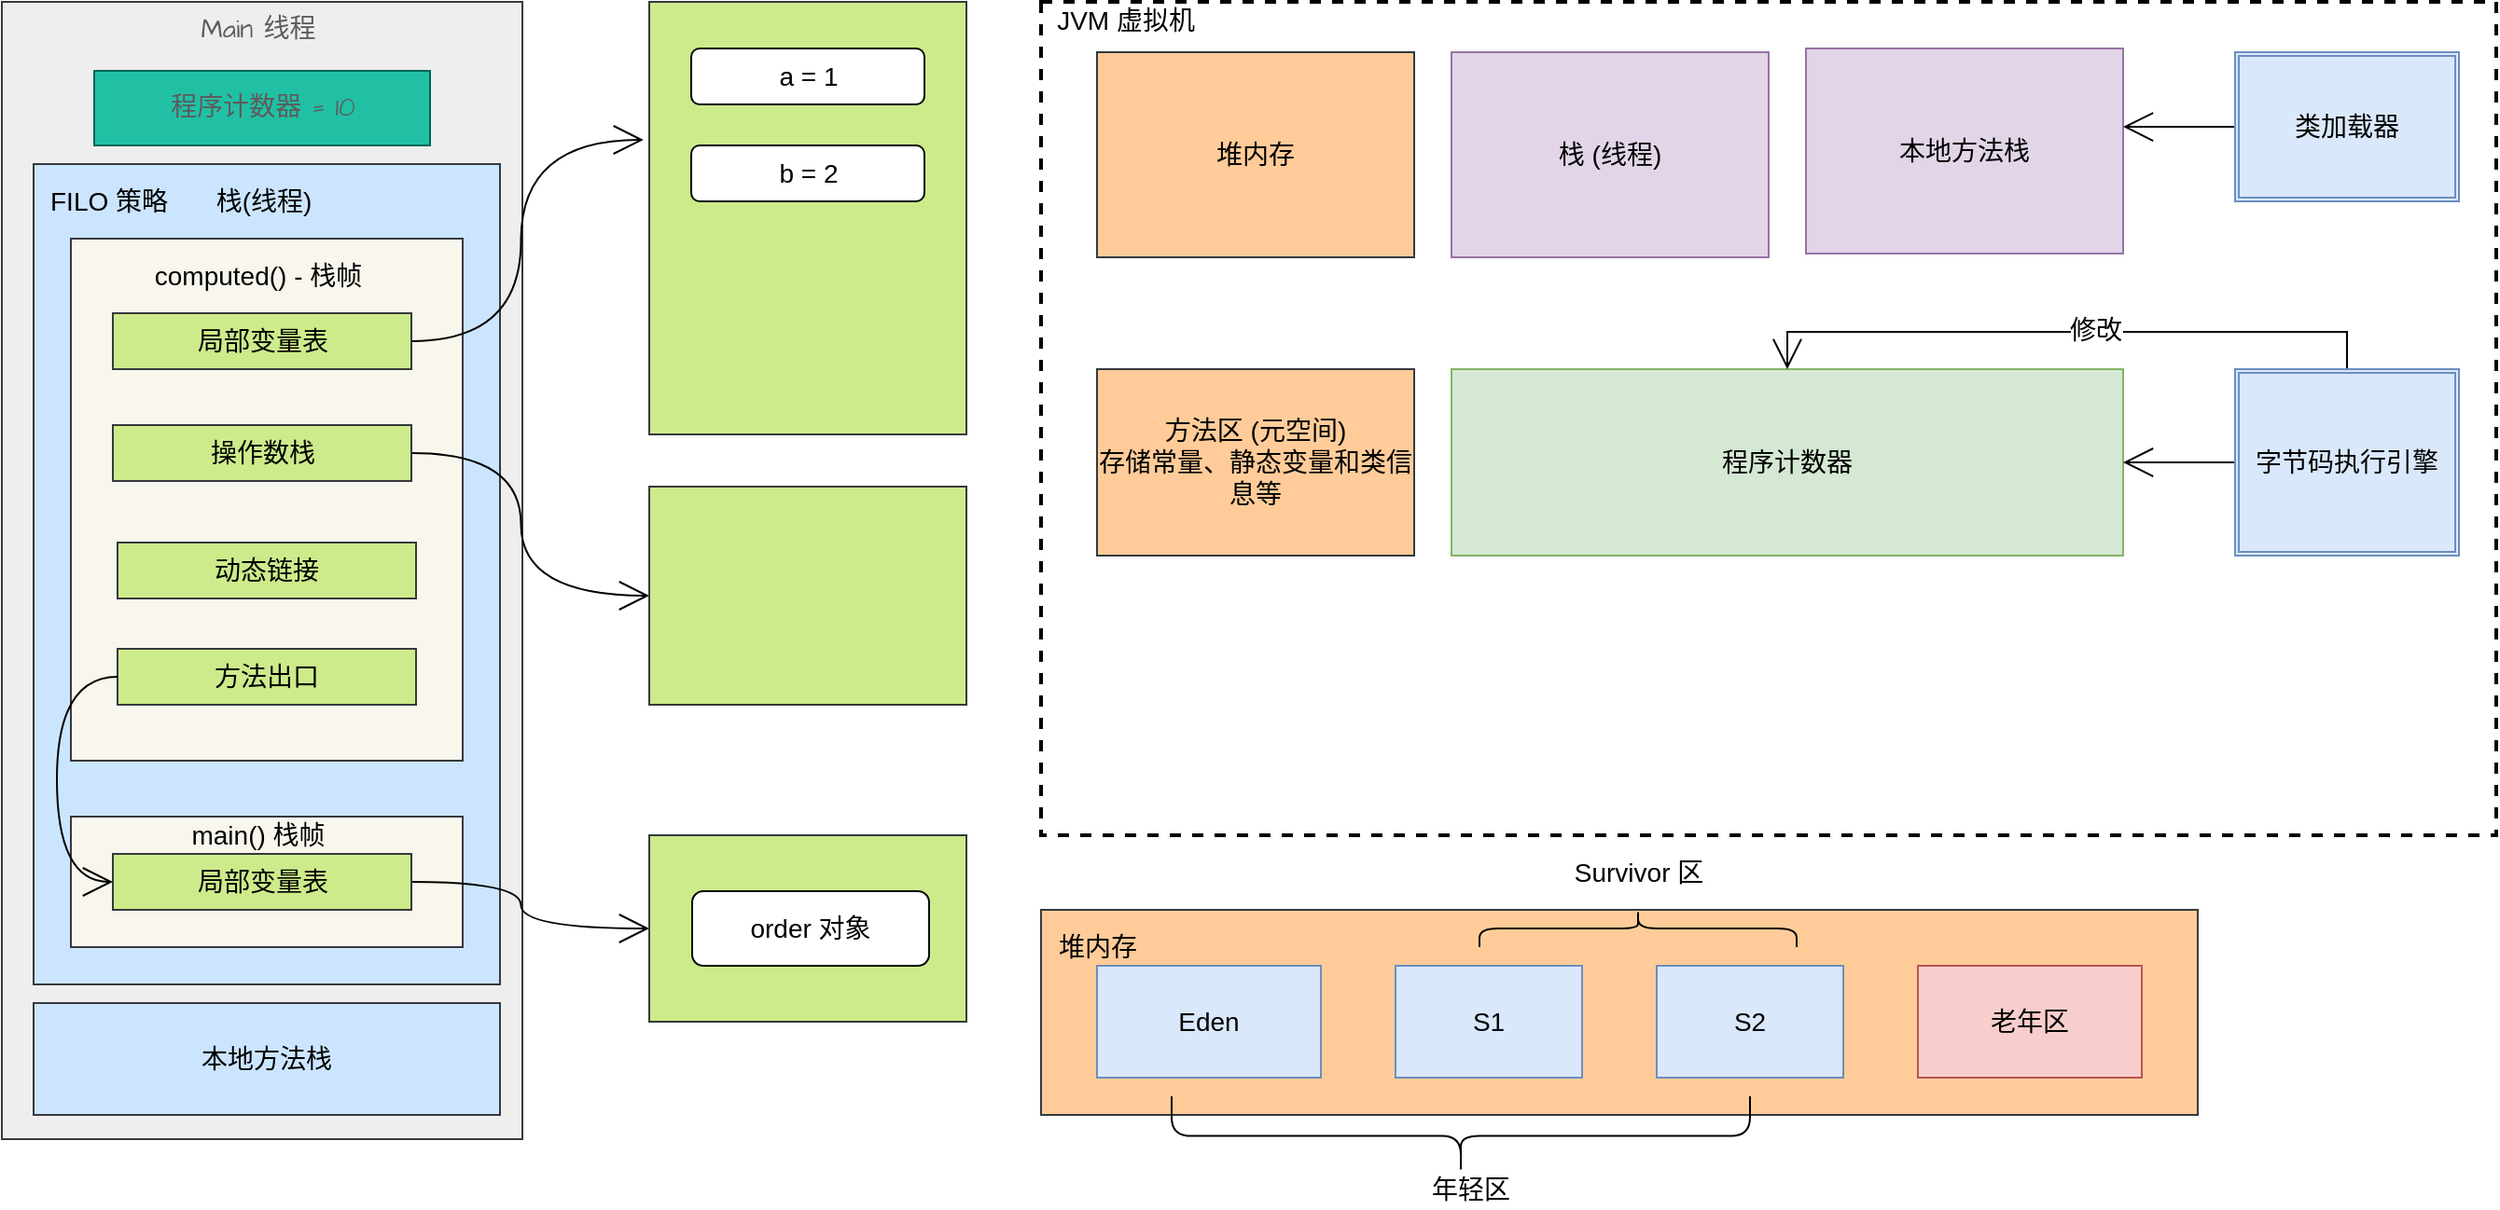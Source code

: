 <mxfile version="16.2.7" type="github">
  <diagram id="ayXwuYhm25OcpR_I-w7o" name="第 1 页">
    <mxGraphModel dx="2286" dy="1343" grid="1" gridSize="10" guides="1" tooltips="1" connect="1" arrows="1" fold="1" page="0" pageScale="1" pageWidth="827" pageHeight="1169" math="0" shadow="0">
      <root>
        <mxCell id="0" />
        <mxCell id="1" parent="0" />
        <mxCell id="jA081PHKY-Br7xbYG0jW-2" value="" style="rounded=0;whiteSpace=wrap;html=1;hachureGap=4;fillColor=#eeeeee;strokeColor=#36393d;" vertex="1" parent="1">
          <mxGeometry x="-327" y="-357" width="279" height="610" as="geometry" />
        </mxCell>
        <mxCell id="jA081PHKY-Br7xbYG0jW-3" value="Main 线程" style="text;html=1;align=center;verticalAlign=middle;resizable=0;points=[];autosize=1;strokeColor=none;fillColor=none;hachureGap=4;fontFamily=Architects Daughter;fontSource=https%3A%2F%2Ffonts.googleapis.com%2Fcss%3Ffamily%3DArchitects%2BDaughter;fontSize=14;fontColor=#5C5C5C;rounded=0;" vertex="1" parent="1">
          <mxGeometry x="-230" y="-352" width="80" height="20" as="geometry" />
        </mxCell>
        <mxCell id="jA081PHKY-Br7xbYG0jW-4" value="程序计数器 = 10" style="rounded=0;whiteSpace=wrap;html=1;hachureGap=4;fontFamily=Architects Daughter;fontSource=https%3A%2F%2Ffonts.googleapis.com%2Fcss%3Ffamily%3DArchitects%2BDaughter;fontSize=14;fillColor=#21C0A5;strokeColor=#006658;fontColor=#5C5C5C;" vertex="1" parent="1">
          <mxGeometry x="-277.5" y="-320" width="180" height="40" as="geometry" />
        </mxCell>
        <mxCell id="jA081PHKY-Br7xbYG0jW-5" value="" style="rounded=0;whiteSpace=wrap;html=1;hachureGap=4;fontSize=16;fillColor=#cce5ff;strokeColor=#36393d;" vertex="1" parent="1">
          <mxGeometry x="-310" y="-270" width="250" height="440" as="geometry" />
        </mxCell>
        <mxCell id="jA081PHKY-Br7xbYG0jW-6" value="本地方法栈" style="rounded=0;whiteSpace=wrap;html=1;hachureGap=4;fontSize=14;fillColor=#cce5ff;strokeColor=#36393d;" vertex="1" parent="1">
          <mxGeometry x="-310" y="180" width="250" height="60" as="geometry" />
        </mxCell>
        <mxCell id="jA081PHKY-Br7xbYG0jW-7" value="" style="rounded=0;whiteSpace=wrap;html=1;hachureGap=4;fontFamily=Helvetica;fontSize=14;strokeColor=#36393d;fillColor=#f9f7ed;" vertex="1" parent="1">
          <mxGeometry x="-290" y="-230" width="210" height="280" as="geometry" />
        </mxCell>
        <mxCell id="jA081PHKY-Br7xbYG0jW-8" value="computed() - 栈帧" style="text;html=1;align=center;verticalAlign=middle;resizable=0;points=[];autosize=1;strokeColor=none;fillColor=none;rounded=0;hachureGap=4;fontFamily=Helvetica;fontSize=14;fontColor=default;" vertex="1" parent="1">
          <mxGeometry x="-255" y="-220" width="130" height="20" as="geometry" />
        </mxCell>
        <mxCell id="jA081PHKY-Br7xbYG0jW-9" value="栈(线程)" style="text;html=1;align=center;verticalAlign=middle;resizable=0;points=[];autosize=1;strokeColor=none;fillColor=none;rounded=0;hachureGap=4;fontFamily=Helvetica;fontSize=14;fontColor=default;" vertex="1" parent="1">
          <mxGeometry x="-222.5" y="-260" width="70" height="20" as="geometry" />
        </mxCell>
        <mxCell id="jA081PHKY-Br7xbYG0jW-10" value="FILO 策略" style="text;html=1;align=center;verticalAlign=middle;resizable=0;points=[];autosize=1;strokeColor=none;fillColor=none;rounded=0;hachureGap=4;fontFamily=Helvetica;fontSize=14;fontColor=default;" vertex="1" parent="1">
          <mxGeometry x="-310" y="-260" width="80" height="20" as="geometry" />
        </mxCell>
        <mxCell id="jA081PHKY-Br7xbYG0jW-19" style="edgeStyle=orthogonalEdgeStyle;curved=1;orthogonalLoop=1;jettySize=auto;html=1;exitX=1;exitY=0.5;exitDx=0;exitDy=0;entryX=-0.018;entryY=0.319;entryDx=0;entryDy=0;entryPerimeter=0;fontFamily=Helvetica;fontSize=14;fontColor=default;endArrow=open;startSize=14;endSize=14;sourcePerimeterSpacing=8;targetPerimeterSpacing=8;" edge="1" parent="1" source="jA081PHKY-Br7xbYG0jW-11" target="jA081PHKY-Br7xbYG0jW-18">
          <mxGeometry relative="1" as="geometry" />
        </mxCell>
        <mxCell id="jA081PHKY-Br7xbYG0jW-11" value="局部变量表" style="rounded=0;whiteSpace=wrap;html=1;hachureGap=4;fontFamily=Helvetica;fontSize=14;strokeColor=#36393d;fillColor=#cdeb8b;" vertex="1" parent="1">
          <mxGeometry x="-267.5" y="-190" width="160" height="30" as="geometry" />
        </mxCell>
        <mxCell id="jA081PHKY-Br7xbYG0jW-21" style="edgeStyle=orthogonalEdgeStyle;shape=connector;curved=1;rounded=1;orthogonalLoop=1;jettySize=auto;html=1;exitX=1;exitY=0.5;exitDx=0;exitDy=0;entryX=0;entryY=0.5;entryDx=0;entryDy=0;labelBackgroundColor=default;fontFamily=Helvetica;fontSize=14;fontColor=default;endArrow=open;startSize=14;endSize=14;sourcePerimeterSpacing=8;targetPerimeterSpacing=8;strokeColor=default;" edge="1" parent="1" source="jA081PHKY-Br7xbYG0jW-12" target="jA081PHKY-Br7xbYG0jW-20">
          <mxGeometry relative="1" as="geometry" />
        </mxCell>
        <mxCell id="jA081PHKY-Br7xbYG0jW-12" value="操作数栈" style="rounded=0;whiteSpace=wrap;html=1;hachureGap=4;fontFamily=Helvetica;fontSize=14;strokeColor=#36393d;fillColor=#cdeb8b;" vertex="1" parent="1">
          <mxGeometry x="-267.5" y="-130" width="160" height="30" as="geometry" />
        </mxCell>
        <mxCell id="jA081PHKY-Br7xbYG0jW-13" value="动态链接" style="rounded=0;whiteSpace=wrap;html=1;hachureGap=4;fontFamily=Helvetica;fontSize=14;strokeColor=#36393d;fillColor=#cdeb8b;" vertex="1" parent="1">
          <mxGeometry x="-265" y="-67" width="160" height="30" as="geometry" />
        </mxCell>
        <mxCell id="jA081PHKY-Br7xbYG0jW-14" value="方法出口" style="rounded=0;whiteSpace=wrap;html=1;hachureGap=4;fontFamily=Helvetica;fontSize=14;strokeColor=#36393d;fillColor=#cdeb8b;" vertex="1" parent="1">
          <mxGeometry x="-265" y="-10" width="160" height="30" as="geometry" />
        </mxCell>
        <mxCell id="jA081PHKY-Br7xbYG0jW-15" value="" style="rounded=0;whiteSpace=wrap;html=1;hachureGap=4;fontFamily=Helvetica;fontSize=14;strokeColor=#36393d;fillColor=#f9f7ed;" vertex="1" parent="1">
          <mxGeometry x="-290" y="80" width="210" height="70" as="geometry" />
        </mxCell>
        <mxCell id="jA081PHKY-Br7xbYG0jW-16" value="main() 栈帧" style="text;html=1;align=center;verticalAlign=middle;resizable=0;points=[];autosize=1;strokeColor=none;fillColor=none;rounded=0;hachureGap=4;fontFamily=Helvetica;fontSize=14;fontColor=default;" vertex="1" parent="1">
          <mxGeometry x="-235" y="80" width="90" height="20" as="geometry" />
        </mxCell>
        <mxCell id="jA081PHKY-Br7xbYG0jW-23" style="edgeStyle=orthogonalEdgeStyle;shape=connector;curved=1;rounded=1;orthogonalLoop=1;jettySize=auto;html=1;exitX=1;exitY=0.5;exitDx=0;exitDy=0;entryX=0;entryY=0.5;entryDx=0;entryDy=0;labelBackgroundColor=default;fontFamily=Helvetica;fontSize=14;fontColor=default;endArrow=open;startSize=14;endSize=14;sourcePerimeterSpacing=8;targetPerimeterSpacing=8;strokeColor=default;" edge="1" parent="1" source="jA081PHKY-Br7xbYG0jW-17" target="jA081PHKY-Br7xbYG0jW-22">
          <mxGeometry relative="1" as="geometry" />
        </mxCell>
        <mxCell id="jA081PHKY-Br7xbYG0jW-17" value="局部变量表" style="rounded=0;whiteSpace=wrap;html=1;hachureGap=4;fontFamily=Helvetica;fontSize=14;strokeColor=#36393d;fillColor=#cdeb8b;" vertex="1" parent="1">
          <mxGeometry x="-267.5" y="100" width="160" height="30" as="geometry" />
        </mxCell>
        <mxCell id="jA081PHKY-Br7xbYG0jW-18" value="" style="rounded=0;whiteSpace=wrap;html=1;hachureGap=4;fontFamily=Helvetica;fontSize=14;strokeColor=#36393d;fillColor=#cdeb8b;" vertex="1" parent="1">
          <mxGeometry x="20" y="-357" width="170" height="232" as="geometry" />
        </mxCell>
        <mxCell id="jA081PHKY-Br7xbYG0jW-20" value="" style="rounded=0;whiteSpace=wrap;html=1;hachureGap=4;fontFamily=Helvetica;fontSize=14;strokeColor=#36393d;fillColor=#cdeb8b;" vertex="1" parent="1">
          <mxGeometry x="20" y="-97" width="170" height="117" as="geometry" />
        </mxCell>
        <mxCell id="jA081PHKY-Br7xbYG0jW-22" value="" style="rounded=0;whiteSpace=wrap;html=1;hachureGap=4;fontFamily=Helvetica;fontSize=14;strokeColor=#36393d;fillColor=#cdeb8b;" vertex="1" parent="1">
          <mxGeometry x="20" y="90" width="170" height="100" as="geometry" />
        </mxCell>
        <mxCell id="jA081PHKY-Br7xbYG0jW-24" value="" style="rounded=0;whiteSpace=wrap;html=1;hachureGap=4;fontFamily=Helvetica;fontSize=14;fontColor=default;strokeColor=default;fillColor=default;dashed=1;strokeWidth=2;" vertex="1" parent="1">
          <mxGeometry x="230" y="-357" width="780" height="447" as="geometry" />
        </mxCell>
        <mxCell id="jA081PHKY-Br7xbYG0jW-26" value="a = 1" style="rounded=1;whiteSpace=wrap;html=1;hachureGap=4;fontFamily=Helvetica;fontSize=14;fontColor=default;strokeColor=default;strokeWidth=1;fillColor=default;" vertex="1" parent="1">
          <mxGeometry x="42.5" y="-332" width="125" height="30" as="geometry" />
        </mxCell>
        <mxCell id="jA081PHKY-Br7xbYG0jW-27" value="b = 2" style="rounded=1;whiteSpace=wrap;html=1;hachureGap=4;fontFamily=Helvetica;fontSize=14;fontColor=default;strokeColor=default;strokeWidth=1;fillColor=default;" vertex="1" parent="1">
          <mxGeometry x="42.5" y="-280" width="125" height="30" as="geometry" />
        </mxCell>
        <mxCell id="jA081PHKY-Br7xbYG0jW-28" value="order 对象" style="rounded=1;whiteSpace=wrap;html=1;hachureGap=4;fontFamily=Helvetica;fontSize=14;fontColor=default;strokeColor=default;strokeWidth=1;fillColor=default;" vertex="1" parent="1">
          <mxGeometry x="43" y="120" width="127" height="40" as="geometry" />
        </mxCell>
        <mxCell id="jA081PHKY-Br7xbYG0jW-29" style="edgeStyle=orthogonalEdgeStyle;shape=connector;curved=1;rounded=1;orthogonalLoop=1;jettySize=auto;html=1;exitX=0;exitY=0.5;exitDx=0;exitDy=0;entryX=0;entryY=0.5;entryDx=0;entryDy=0;labelBackgroundColor=default;fontFamily=Helvetica;fontSize=14;fontColor=default;endArrow=open;startSize=14;endSize=14;sourcePerimeterSpacing=8;targetPerimeterSpacing=8;strokeColor=default;" edge="1" parent="1" source="jA081PHKY-Br7xbYG0jW-14" target="jA081PHKY-Br7xbYG0jW-17">
          <mxGeometry relative="1" as="geometry" />
        </mxCell>
        <mxCell id="jA081PHKY-Br7xbYG0jW-30" value="堆内存" style="rounded=0;whiteSpace=wrap;html=1;hachureGap=4;fontFamily=Helvetica;fontSize=14;strokeColor=#36393d;strokeWidth=1;fillColor=#ffcc99;" vertex="1" parent="1">
          <mxGeometry x="260" y="-330" width="170" height="110" as="geometry" />
        </mxCell>
        <mxCell id="jA081PHKY-Br7xbYG0jW-31" value="栈 (线程)" style="rounded=0;whiteSpace=wrap;html=1;hachureGap=4;fontFamily=Helvetica;fontSize=14;strokeColor=#9673a6;strokeWidth=1;fillColor=#e1d5e7;" vertex="1" parent="1">
          <mxGeometry x="450" y="-330" width="170" height="110" as="geometry" />
        </mxCell>
        <mxCell id="jA081PHKY-Br7xbYG0jW-32" value="本地方法栈" style="rounded=0;whiteSpace=wrap;html=1;hachureGap=4;fontFamily=Helvetica;fontSize=14;strokeColor=#9673a6;strokeWidth=1;fillColor=#e1d5e7;" vertex="1" parent="1">
          <mxGeometry x="640" y="-332" width="170" height="110" as="geometry" />
        </mxCell>
        <mxCell id="jA081PHKY-Br7xbYG0jW-33" value="程序计数器" style="rounded=0;whiteSpace=wrap;html=1;hachureGap=4;fontFamily=Helvetica;fontSize=14;strokeColor=#82b366;strokeWidth=1;fillColor=#d5e8d4;" vertex="1" parent="1">
          <mxGeometry x="450" y="-160" width="360" height="100" as="geometry" />
        </mxCell>
        <mxCell id="jA081PHKY-Br7xbYG0jW-34" value="方法区 (元空间)&lt;br&gt;存储常量、静态变量和类信息等" style="rounded=0;whiteSpace=wrap;html=1;hachureGap=4;fontFamily=Helvetica;fontSize=14;strokeColor=#36393d;strokeWidth=1;fillColor=#ffcc99;" vertex="1" parent="1">
          <mxGeometry x="260" y="-160" width="170" height="100" as="geometry" />
        </mxCell>
        <mxCell id="jA081PHKY-Br7xbYG0jW-35" value="" style="rounded=0;whiteSpace=wrap;html=1;hachureGap=4;fontFamily=Helvetica;fontSize=14;strokeColor=#36393d;strokeWidth=1;fillColor=#ffcc99;" vertex="1" parent="1">
          <mxGeometry x="230" y="130" width="620" height="110" as="geometry" />
        </mxCell>
        <mxCell id="jA081PHKY-Br7xbYG0jW-36" value="堆内存" style="text;html=1;align=center;verticalAlign=middle;resizable=0;points=[];autosize=1;strokeColor=none;fillColor=none;rounded=0;hachureGap=4;fontFamily=Helvetica;fontSize=14;fontColor=default;" vertex="1" parent="1">
          <mxGeometry x="230" y="140" width="60" height="20" as="geometry" />
        </mxCell>
        <mxCell id="jA081PHKY-Br7xbYG0jW-37" value="Eden" style="rounded=0;whiteSpace=wrap;html=1;hachureGap=4;fontFamily=Helvetica;fontSize=14;strokeColor=#6c8ebf;strokeWidth=1;fillColor=#dae8fc;" vertex="1" parent="1">
          <mxGeometry x="260" y="160" width="120" height="60" as="geometry" />
        </mxCell>
        <mxCell id="jA081PHKY-Br7xbYG0jW-38" value="S1" style="rounded=0;whiteSpace=wrap;html=1;hachureGap=4;fontFamily=Helvetica;fontSize=14;strokeColor=#6c8ebf;strokeWidth=1;fillColor=#dae8fc;" vertex="1" parent="1">
          <mxGeometry x="420" y="160" width="100" height="60" as="geometry" />
        </mxCell>
        <mxCell id="jA081PHKY-Br7xbYG0jW-39" value="S2" style="rounded=0;whiteSpace=wrap;html=1;hachureGap=4;fontFamily=Helvetica;fontSize=14;strokeColor=#6c8ebf;strokeWidth=1;fillColor=#dae8fc;" vertex="1" parent="1">
          <mxGeometry x="560" y="160" width="100" height="60" as="geometry" />
        </mxCell>
        <mxCell id="jA081PHKY-Br7xbYG0jW-40" value="老年区" style="rounded=0;whiteSpace=wrap;html=1;hachureGap=4;fontFamily=Helvetica;fontSize=14;strokeColor=#b85450;strokeWidth=1;fillColor=#f8cecc;" vertex="1" parent="1">
          <mxGeometry x="700" y="160" width="120" height="60" as="geometry" />
        </mxCell>
        <mxCell id="jA081PHKY-Br7xbYG0jW-41" value="" style="shape=curlyBracket;whiteSpace=wrap;html=1;rounded=1;hachureGap=4;fontFamily=Helvetica;fontSize=14;fontColor=default;strokeColor=default;strokeWidth=1;fillColor=default;rotation=-90;size=0.5;" vertex="1" parent="1">
          <mxGeometry x="433.75" y="96.25" width="42.5" height="310" as="geometry" />
        </mxCell>
        <mxCell id="jA081PHKY-Br7xbYG0jW-42" value="年轻区" style="text;html=1;align=center;verticalAlign=middle;resizable=0;points=[];autosize=1;strokeColor=none;fillColor=none;rounded=0;hachureGap=4;fontFamily=Helvetica;fontSize=14;fontColor=default;" vertex="1" parent="1">
          <mxGeometry x="430" y="270" width="60" height="20" as="geometry" />
        </mxCell>
        <mxCell id="jA081PHKY-Br7xbYG0jW-44" value="" style="shape=curlyBracket;whiteSpace=wrap;html=1;rounded=1;hachureGap=4;fontFamily=Helvetica;fontSize=14;fontColor=default;strokeColor=default;strokeWidth=1;fillColor=default;rotation=90;" vertex="1" parent="1">
          <mxGeometry x="540" y="55" width="20" height="170" as="geometry" />
        </mxCell>
        <mxCell id="jA081PHKY-Br7xbYG0jW-45" value="Survivor 区" style="text;html=1;align=center;verticalAlign=middle;resizable=0;points=[];autosize=1;strokeColor=none;fillColor=none;rounded=0;hachureGap=4;fontFamily=Helvetica;fontSize=14;fontColor=default;" vertex="1" parent="1">
          <mxGeometry x="510" y="100" width="80" height="20" as="geometry" />
        </mxCell>
        <mxCell id="jA081PHKY-Br7xbYG0jW-49" style="edgeStyle=orthogonalEdgeStyle;shape=connector;curved=1;rounded=1;orthogonalLoop=1;jettySize=auto;html=1;exitX=0;exitY=0.5;exitDx=0;exitDy=0;entryX=1;entryY=0.382;entryDx=0;entryDy=0;entryPerimeter=0;labelBackgroundColor=default;fontFamily=Helvetica;fontSize=14;fontColor=default;endArrow=open;startSize=14;endSize=14;sourcePerimeterSpacing=8;targetPerimeterSpacing=8;strokeColor=default;" edge="1" parent="1" source="jA081PHKY-Br7xbYG0jW-46" target="jA081PHKY-Br7xbYG0jW-32">
          <mxGeometry relative="1" as="geometry" />
        </mxCell>
        <mxCell id="jA081PHKY-Br7xbYG0jW-46" value="类加载器" style="shape=ext;double=1;rounded=0;whiteSpace=wrap;html=1;hachureGap=4;fontFamily=Helvetica;fontSize=14;strokeColor=#6c8ebf;strokeWidth=1;fillColor=#dae8fc;" vertex="1" parent="1">
          <mxGeometry x="870" y="-330" width="120" height="80" as="geometry" />
        </mxCell>
        <mxCell id="jA081PHKY-Br7xbYG0jW-50" style="edgeStyle=orthogonalEdgeStyle;shape=connector;rounded=0;orthogonalLoop=1;jettySize=auto;html=1;exitX=0.5;exitY=0;exitDx=0;exitDy=0;entryX=0.5;entryY=0;entryDx=0;entryDy=0;labelBackgroundColor=default;fontFamily=Helvetica;fontSize=14;fontColor=default;endArrow=open;startSize=14;endSize=14;sourcePerimeterSpacing=8;targetPerimeterSpacing=8;strokeColor=default;" edge="1" parent="1" source="jA081PHKY-Br7xbYG0jW-47" target="jA081PHKY-Br7xbYG0jW-33">
          <mxGeometry relative="1" as="geometry" />
        </mxCell>
        <mxCell id="jA081PHKY-Br7xbYG0jW-51" value="修改" style="edgeLabel;html=1;align=center;verticalAlign=middle;resizable=0;points=[];fontSize=14;fontFamily=Helvetica;fontColor=default;" vertex="1" connectable="0" parent="jA081PHKY-Br7xbYG0jW-50">
          <mxGeometry x="-0.088" y="-1" relative="1" as="geometry">
            <mxPoint as="offset" />
          </mxGeometry>
        </mxCell>
        <mxCell id="jA081PHKY-Br7xbYG0jW-58" style="edgeStyle=orthogonalEdgeStyle;shape=connector;rounded=0;orthogonalLoop=1;jettySize=auto;html=1;exitX=0;exitY=0.5;exitDx=0;exitDy=0;entryX=1;entryY=0.5;entryDx=0;entryDy=0;labelBackgroundColor=default;fontFamily=Helvetica;fontSize=14;fontColor=default;endArrow=open;startSize=14;endSize=14;sourcePerimeterSpacing=8;targetPerimeterSpacing=8;strokeColor=default;" edge="1" parent="1" source="jA081PHKY-Br7xbYG0jW-47" target="jA081PHKY-Br7xbYG0jW-33">
          <mxGeometry relative="1" as="geometry" />
        </mxCell>
        <mxCell id="jA081PHKY-Br7xbYG0jW-47" value="字节码执行引擎" style="shape=ext;double=1;rounded=0;whiteSpace=wrap;html=1;hachureGap=4;fontFamily=Helvetica;fontSize=14;strokeColor=#6c8ebf;strokeWidth=1;fillColor=#dae8fc;" vertex="1" parent="1">
          <mxGeometry x="870" y="-160" width="120" height="100" as="geometry" />
        </mxCell>
        <mxCell id="jA081PHKY-Br7xbYG0jW-56" value="JVM 虚拟机" style="text;html=1;align=center;verticalAlign=middle;resizable=0;points=[];autosize=1;strokeColor=none;fillColor=none;rounded=0;hachureGap=4;fontFamily=Helvetica;fontSize=14;fontColor=default;" vertex="1" parent="1">
          <mxGeometry x="230" y="-357" width="90" height="20" as="geometry" />
        </mxCell>
      </root>
    </mxGraphModel>
  </diagram>
</mxfile>
